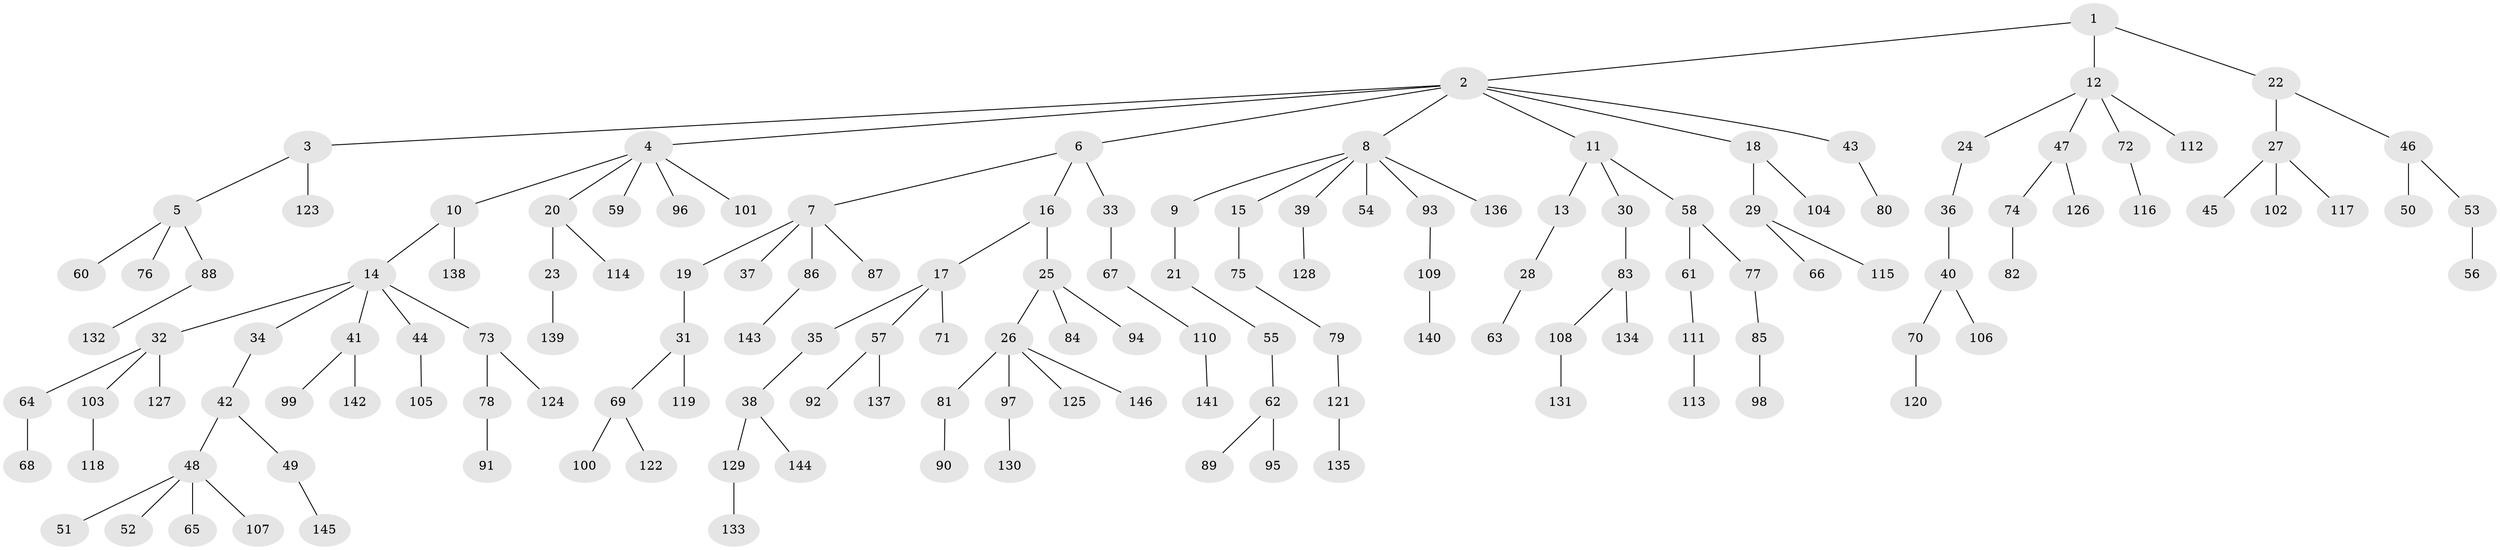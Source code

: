 // coarse degree distribution, {8: 0.0136986301369863, 4: 0.0547945205479452, 5: 0.0410958904109589, 2: 0.2876712328767123, 6: 0.0136986301369863, 3: 0.0958904109589041, 1: 0.4931506849315068}
// Generated by graph-tools (version 1.1) at 2025/37/03/04/25 23:37:26]
// undirected, 146 vertices, 145 edges
graph export_dot {
  node [color=gray90,style=filled];
  1;
  2;
  3;
  4;
  5;
  6;
  7;
  8;
  9;
  10;
  11;
  12;
  13;
  14;
  15;
  16;
  17;
  18;
  19;
  20;
  21;
  22;
  23;
  24;
  25;
  26;
  27;
  28;
  29;
  30;
  31;
  32;
  33;
  34;
  35;
  36;
  37;
  38;
  39;
  40;
  41;
  42;
  43;
  44;
  45;
  46;
  47;
  48;
  49;
  50;
  51;
  52;
  53;
  54;
  55;
  56;
  57;
  58;
  59;
  60;
  61;
  62;
  63;
  64;
  65;
  66;
  67;
  68;
  69;
  70;
  71;
  72;
  73;
  74;
  75;
  76;
  77;
  78;
  79;
  80;
  81;
  82;
  83;
  84;
  85;
  86;
  87;
  88;
  89;
  90;
  91;
  92;
  93;
  94;
  95;
  96;
  97;
  98;
  99;
  100;
  101;
  102;
  103;
  104;
  105;
  106;
  107;
  108;
  109;
  110;
  111;
  112;
  113;
  114;
  115;
  116;
  117;
  118;
  119;
  120;
  121;
  122;
  123;
  124;
  125;
  126;
  127;
  128;
  129;
  130;
  131;
  132;
  133;
  134;
  135;
  136;
  137;
  138;
  139;
  140;
  141;
  142;
  143;
  144;
  145;
  146;
  1 -- 2;
  1 -- 12;
  1 -- 22;
  2 -- 3;
  2 -- 4;
  2 -- 6;
  2 -- 8;
  2 -- 11;
  2 -- 18;
  2 -- 43;
  3 -- 5;
  3 -- 123;
  4 -- 10;
  4 -- 20;
  4 -- 59;
  4 -- 96;
  4 -- 101;
  5 -- 60;
  5 -- 76;
  5 -- 88;
  6 -- 7;
  6 -- 16;
  6 -- 33;
  7 -- 19;
  7 -- 37;
  7 -- 86;
  7 -- 87;
  8 -- 9;
  8 -- 15;
  8 -- 39;
  8 -- 54;
  8 -- 93;
  8 -- 136;
  9 -- 21;
  10 -- 14;
  10 -- 138;
  11 -- 13;
  11 -- 30;
  11 -- 58;
  12 -- 24;
  12 -- 47;
  12 -- 72;
  12 -- 112;
  13 -- 28;
  14 -- 32;
  14 -- 34;
  14 -- 41;
  14 -- 44;
  14 -- 73;
  15 -- 75;
  16 -- 17;
  16 -- 25;
  17 -- 35;
  17 -- 57;
  17 -- 71;
  18 -- 29;
  18 -- 104;
  19 -- 31;
  20 -- 23;
  20 -- 114;
  21 -- 55;
  22 -- 27;
  22 -- 46;
  23 -- 139;
  24 -- 36;
  25 -- 26;
  25 -- 84;
  25 -- 94;
  26 -- 81;
  26 -- 97;
  26 -- 125;
  26 -- 146;
  27 -- 45;
  27 -- 102;
  27 -- 117;
  28 -- 63;
  29 -- 66;
  29 -- 115;
  30 -- 83;
  31 -- 69;
  31 -- 119;
  32 -- 64;
  32 -- 103;
  32 -- 127;
  33 -- 67;
  34 -- 42;
  35 -- 38;
  36 -- 40;
  38 -- 129;
  38 -- 144;
  39 -- 128;
  40 -- 70;
  40 -- 106;
  41 -- 99;
  41 -- 142;
  42 -- 48;
  42 -- 49;
  43 -- 80;
  44 -- 105;
  46 -- 50;
  46 -- 53;
  47 -- 74;
  47 -- 126;
  48 -- 51;
  48 -- 52;
  48 -- 65;
  48 -- 107;
  49 -- 145;
  53 -- 56;
  55 -- 62;
  57 -- 92;
  57 -- 137;
  58 -- 61;
  58 -- 77;
  61 -- 111;
  62 -- 89;
  62 -- 95;
  64 -- 68;
  67 -- 110;
  69 -- 100;
  69 -- 122;
  70 -- 120;
  72 -- 116;
  73 -- 78;
  73 -- 124;
  74 -- 82;
  75 -- 79;
  77 -- 85;
  78 -- 91;
  79 -- 121;
  81 -- 90;
  83 -- 108;
  83 -- 134;
  85 -- 98;
  86 -- 143;
  88 -- 132;
  93 -- 109;
  97 -- 130;
  103 -- 118;
  108 -- 131;
  109 -- 140;
  110 -- 141;
  111 -- 113;
  121 -- 135;
  129 -- 133;
}

